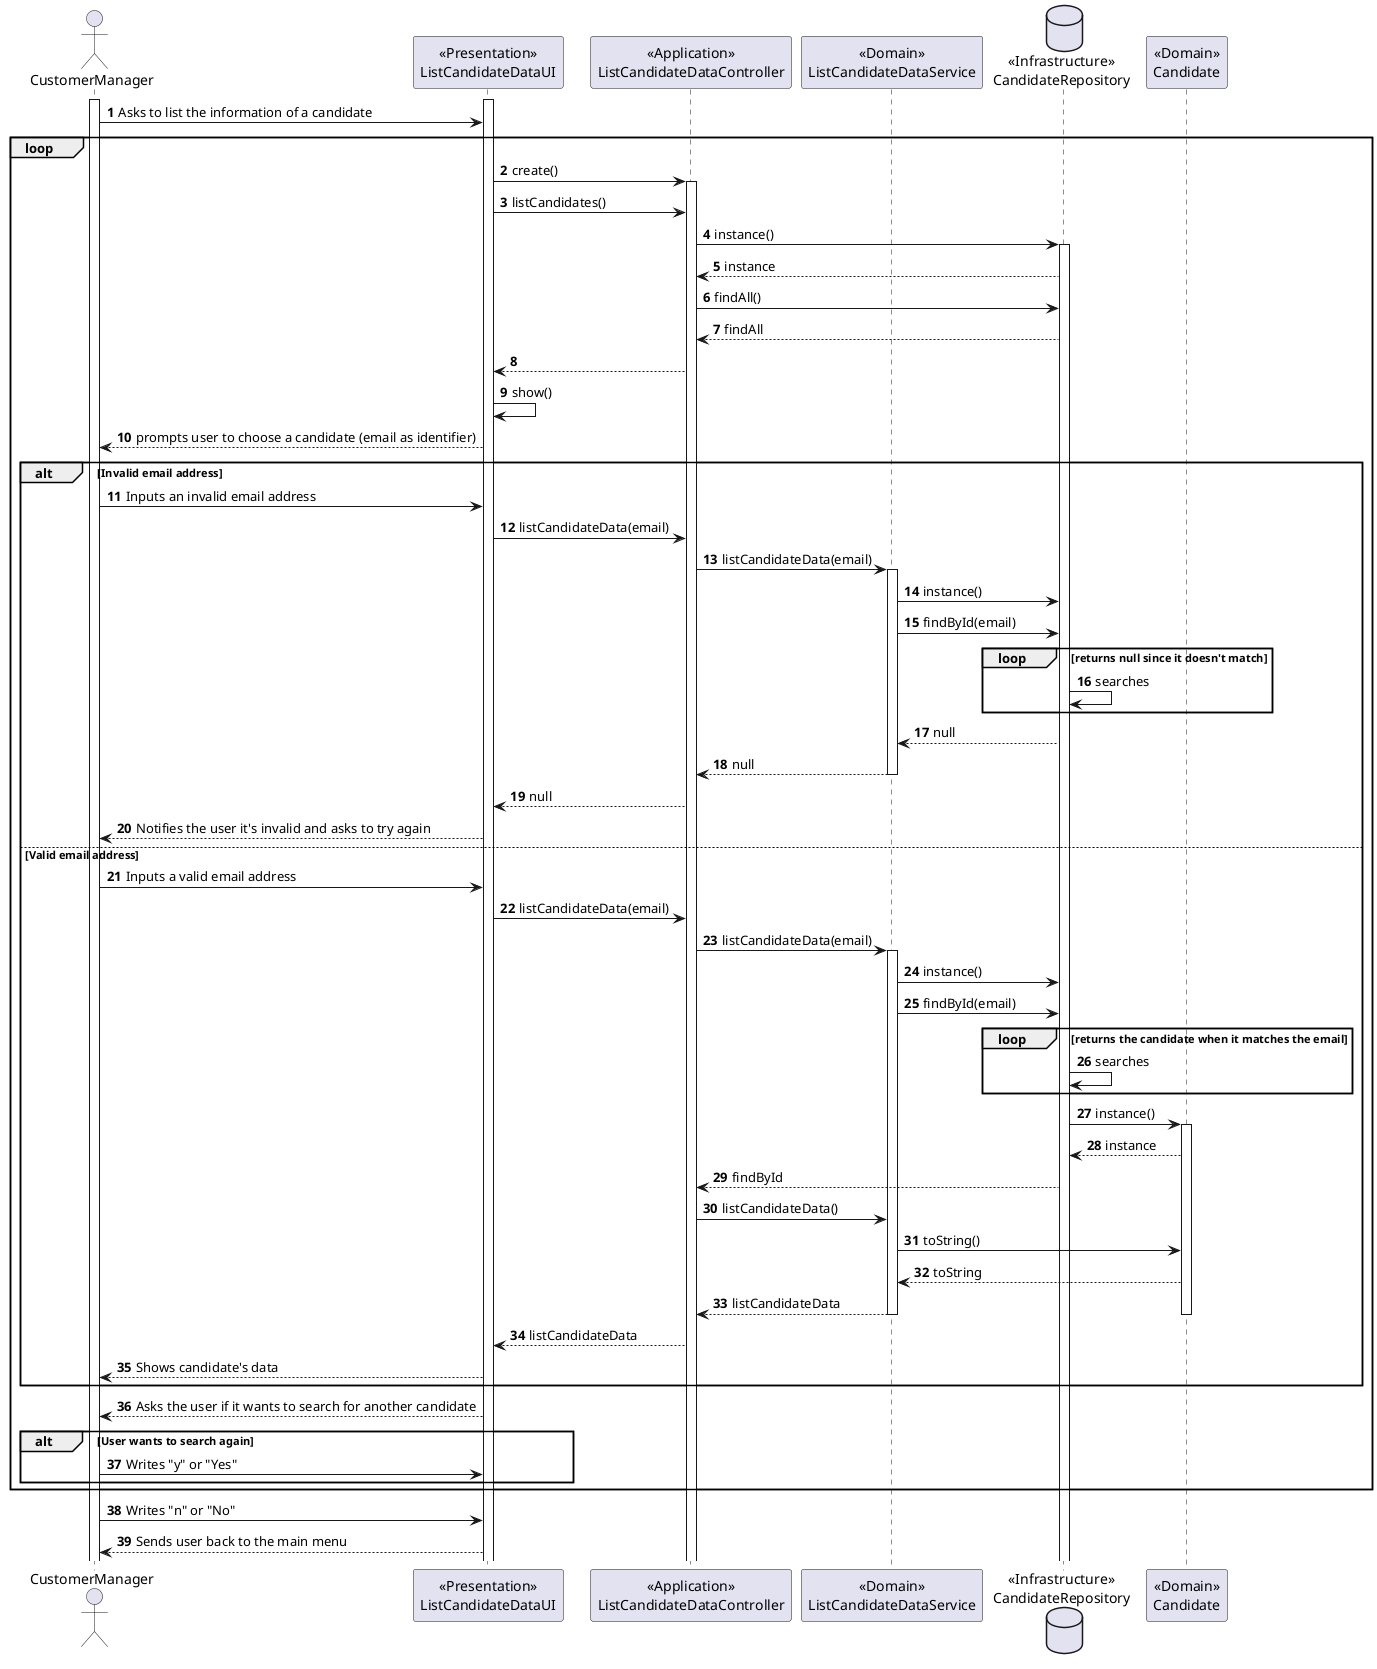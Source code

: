 @startuml
'https://plantuml.com/sequence-diagram

autonumber
skinparam sequenceMessageAlign left

    Actor "CustomerManager" as CM
    Participant "<<Presentation>>\nListCandidateDataUI" as UI
    Participant "<<Application>>\nListCandidateDataController" as CTRL
    Participant "<<Domain>>\nListCandidateDataService" as SERVICE
    Database "<<Infrastructure>>\nCandidateRepository" as CREPO
    Participant "<<Domain>>\nCandidate" as C


    Activate CM
    Activate UI

    CM -> UI: Asks to list the information of a candidate

    loop

        UI -> CTRL: create()

        Activate CTRL

        UI -> CTRL: listCandidates()

        CTRL -> CREPO: instance()

        Activate CREPO

        CREPO --> CTRL: instance

        CTRL -> CREPO: findAll()

        CREPO --> CTRL: findAll

        CTRL --> UI:

        UI -> UI: show()

        UI --> CM: prompts user to choose a candidate (email as identifier)

        alt Invalid email address

            CM -> UI: Inputs an invalid email address

            UI -> CTRL: listCandidateData(email)

            CTRL -> SERVICE: listCandidateData(email)

            Activate SERVICE

            SERVICE -> CREPO: instance()

            SERVICE -> CREPO: findById(email)

            loop returns null since it doesn't match
                CREPO -> CREPO: searches
            end

            CREPO --> SERVICE: null

            SERVICE --> CTRL: null

            Deactivate SERVICE

            CTRL --> UI: null

            UI --> CM: Notifies the user it's invalid and asks to try again

        else Valid email address

            CM -> UI: Inputs a valid email address

            UI -> CTRL: listCandidateData(email)

                        CTRL -> SERVICE: listCandidateData(email)

                        Activate SERVICE

                        SERVICE -> CREPO: instance()

                        SERVICE -> CREPO: findById(email)

                        loop returns the candidate when it matches the email
                            CREPO -> CREPO: searches
                        end

                        CREPO -> C: instance()

                        Activate C

                        C --> CREPO: instance

                        CREPO --> CTRL: findById

                        CTRL -> SERVICE: listCandidateData()

                        SERVICE -> C: toString()

                        C --> SERVICE: toString

                        SERVICE --> CTRL: listCandidateData

                        Deactivate SERVICE

                        Deactivate C

                        CTRL --> UI: listCandidateData

                        UI --> CM: Shows candidate's data
            end

        UI --> CM: Asks the user if it wants to search for another candidate

        alt User wants to search again

            CM -> UI: Writes "y" or "Yes"

        end

    end

        CM -> UI: Writes "n" or "No"

        UI --> CM: Sends user back to the main menu

@enduml